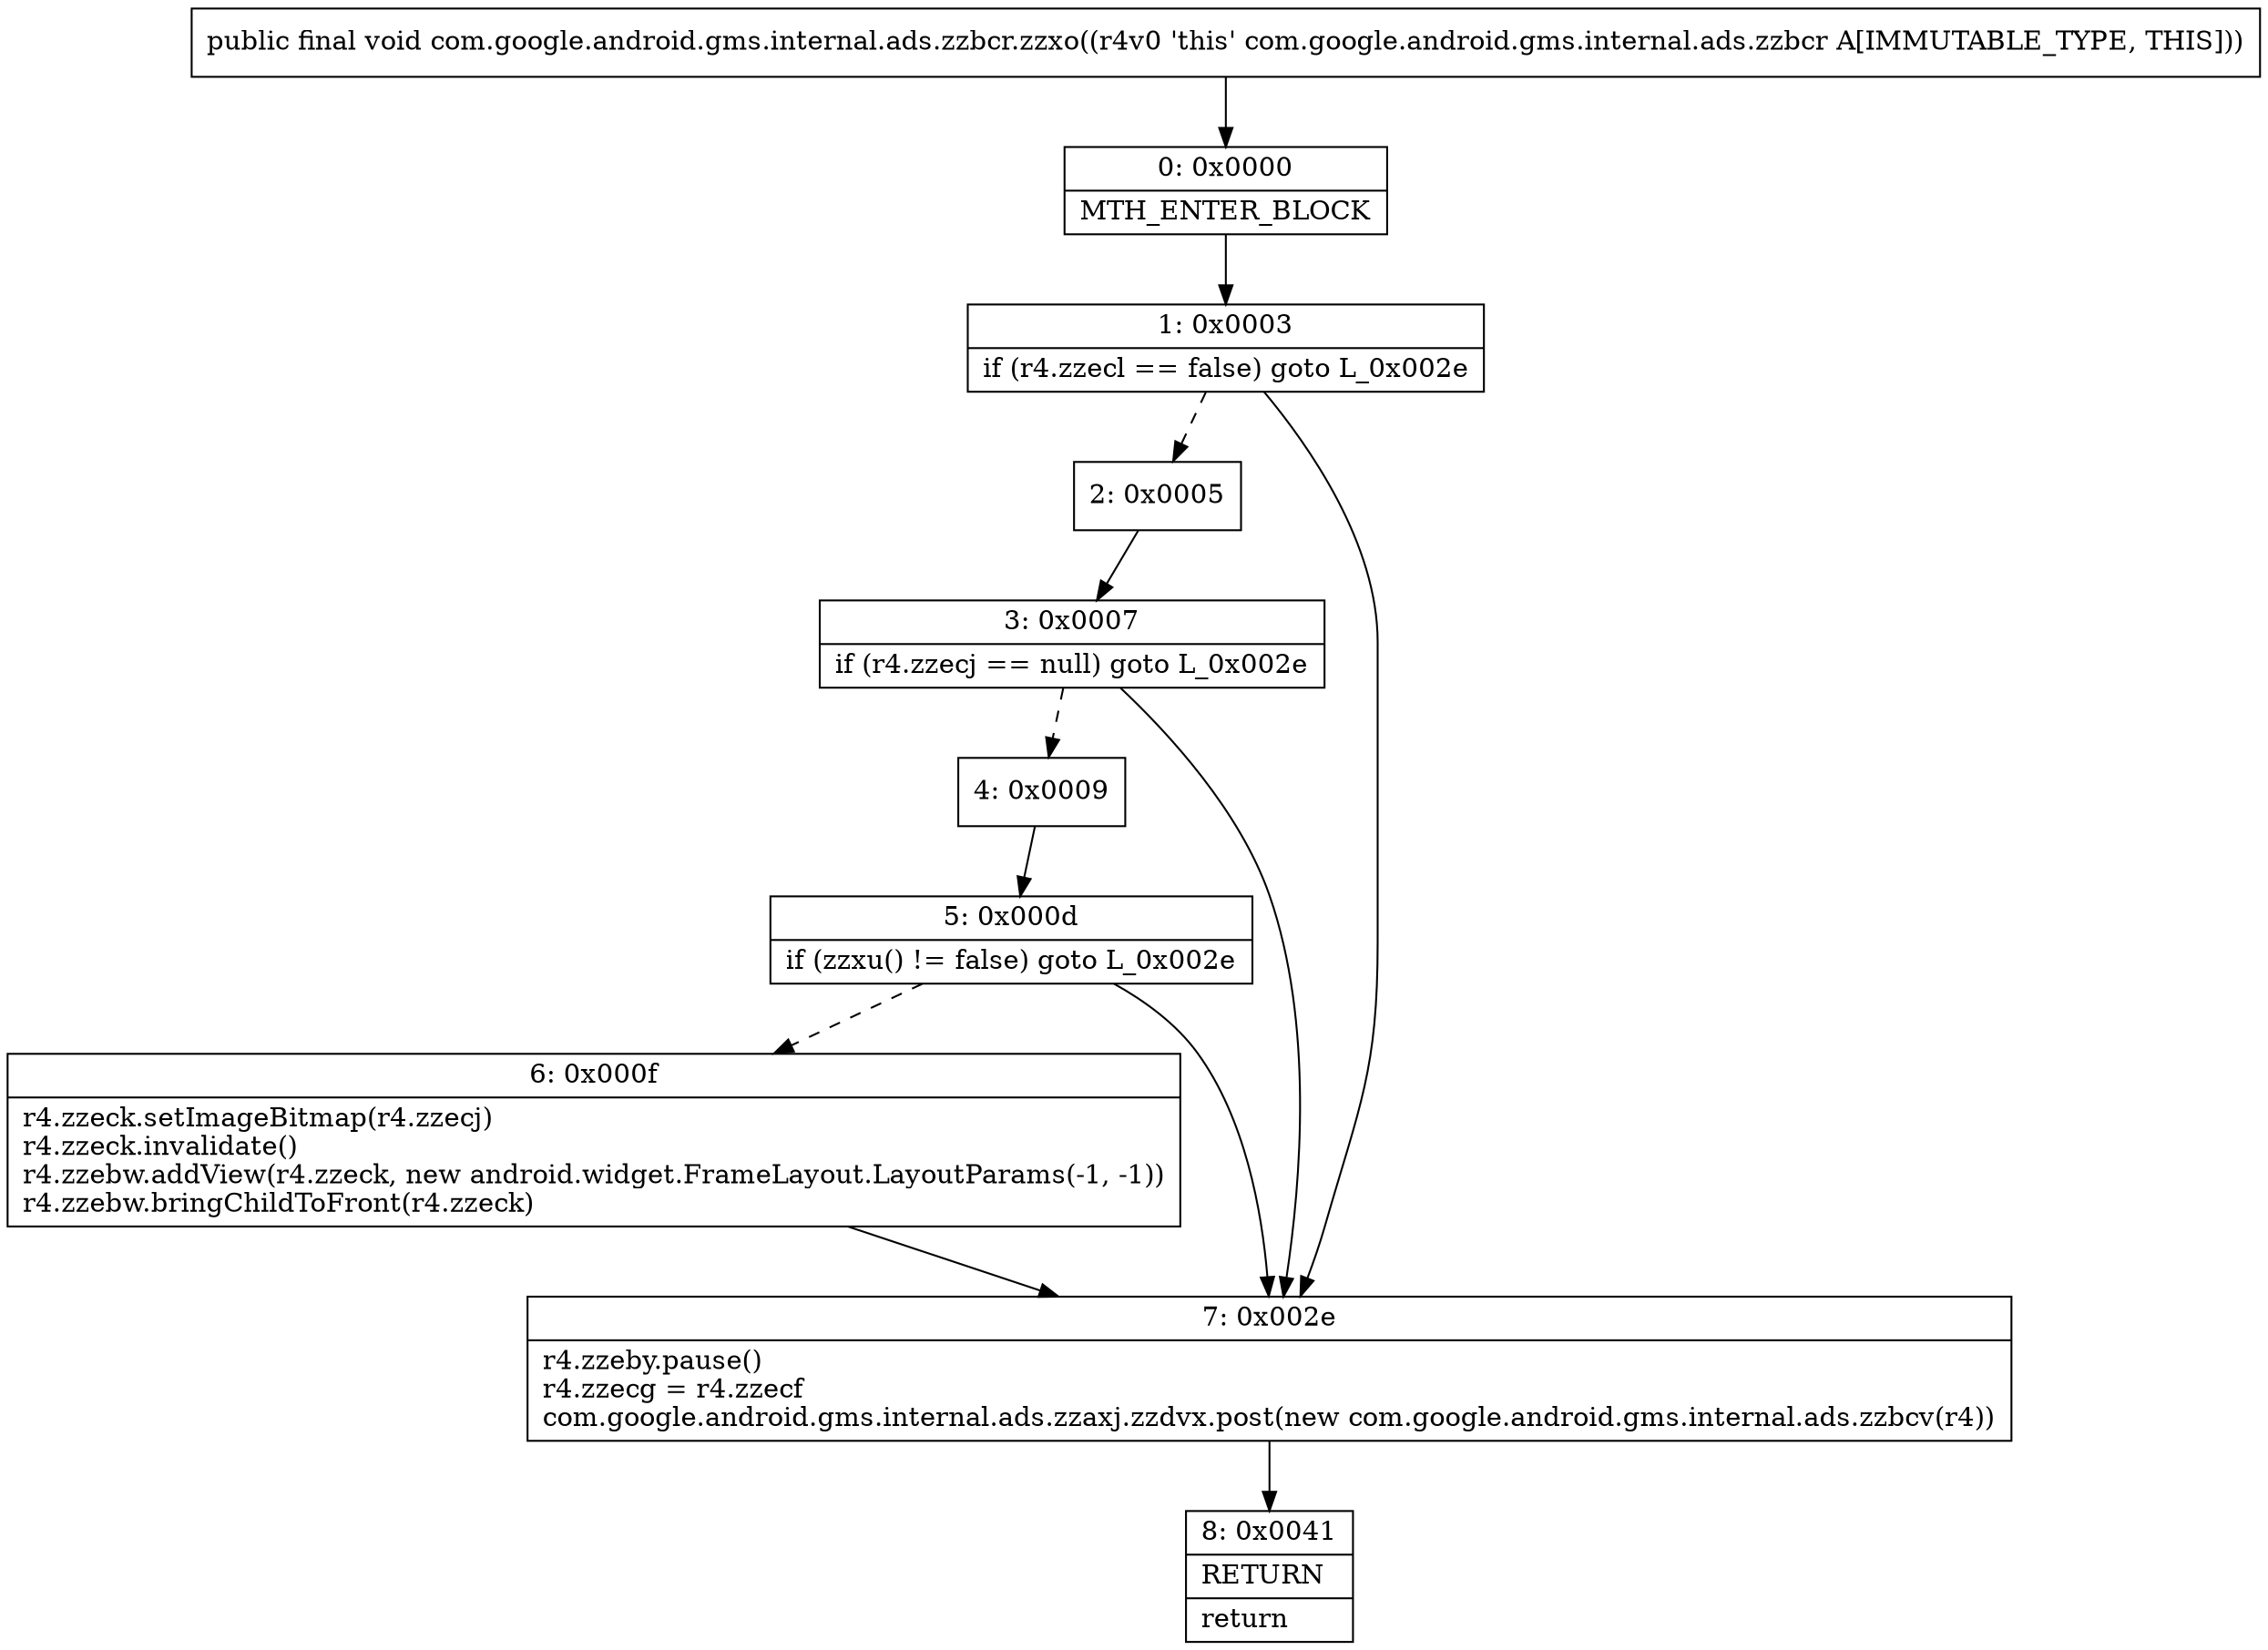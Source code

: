 digraph "CFG forcom.google.android.gms.internal.ads.zzbcr.zzxo()V" {
Node_0 [shape=record,label="{0\:\ 0x0000|MTH_ENTER_BLOCK\l}"];
Node_1 [shape=record,label="{1\:\ 0x0003|if (r4.zzecl == false) goto L_0x002e\l}"];
Node_2 [shape=record,label="{2\:\ 0x0005}"];
Node_3 [shape=record,label="{3\:\ 0x0007|if (r4.zzecj == null) goto L_0x002e\l}"];
Node_4 [shape=record,label="{4\:\ 0x0009}"];
Node_5 [shape=record,label="{5\:\ 0x000d|if (zzxu() != false) goto L_0x002e\l}"];
Node_6 [shape=record,label="{6\:\ 0x000f|r4.zzeck.setImageBitmap(r4.zzecj)\lr4.zzeck.invalidate()\lr4.zzebw.addView(r4.zzeck, new android.widget.FrameLayout.LayoutParams(\-1, \-1))\lr4.zzebw.bringChildToFront(r4.zzeck)\l}"];
Node_7 [shape=record,label="{7\:\ 0x002e|r4.zzeby.pause()\lr4.zzecg = r4.zzecf\lcom.google.android.gms.internal.ads.zzaxj.zzdvx.post(new com.google.android.gms.internal.ads.zzbcv(r4))\l}"];
Node_8 [shape=record,label="{8\:\ 0x0041|RETURN\l|return\l}"];
MethodNode[shape=record,label="{public final void com.google.android.gms.internal.ads.zzbcr.zzxo((r4v0 'this' com.google.android.gms.internal.ads.zzbcr A[IMMUTABLE_TYPE, THIS])) }"];
MethodNode -> Node_0;
Node_0 -> Node_1;
Node_1 -> Node_2[style=dashed];
Node_1 -> Node_7;
Node_2 -> Node_3;
Node_3 -> Node_4[style=dashed];
Node_3 -> Node_7;
Node_4 -> Node_5;
Node_5 -> Node_6[style=dashed];
Node_5 -> Node_7;
Node_6 -> Node_7;
Node_7 -> Node_8;
}

